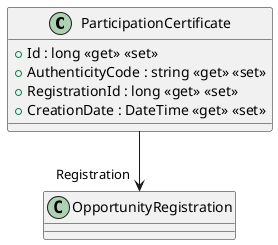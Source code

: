 @startuml
class ParticipationCertificate {
    + Id : long <<get>> <<set>>
    + AuthenticityCode : string <<get>> <<set>>
    + RegistrationId : long <<get>> <<set>>
    + CreationDate : DateTime <<get>> <<set>>
}
ParticipationCertificate --> "Registration" OpportunityRegistration
@enduml
